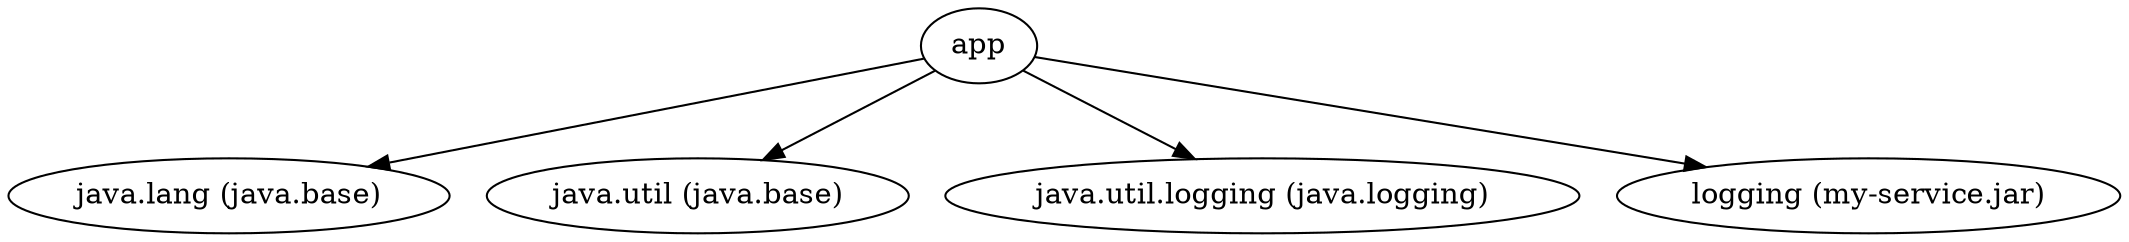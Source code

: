 digraph "my-client.jar" {
    // Path: my-client.jar
   "app"                                              -> "java.lang (java.base)";
   "app"                                              -> "java.util (java.base)";
   "app"                                              -> "java.util.logging (java.logging)";
   "app"                                              -> "logging (my-service.jar)";
}
